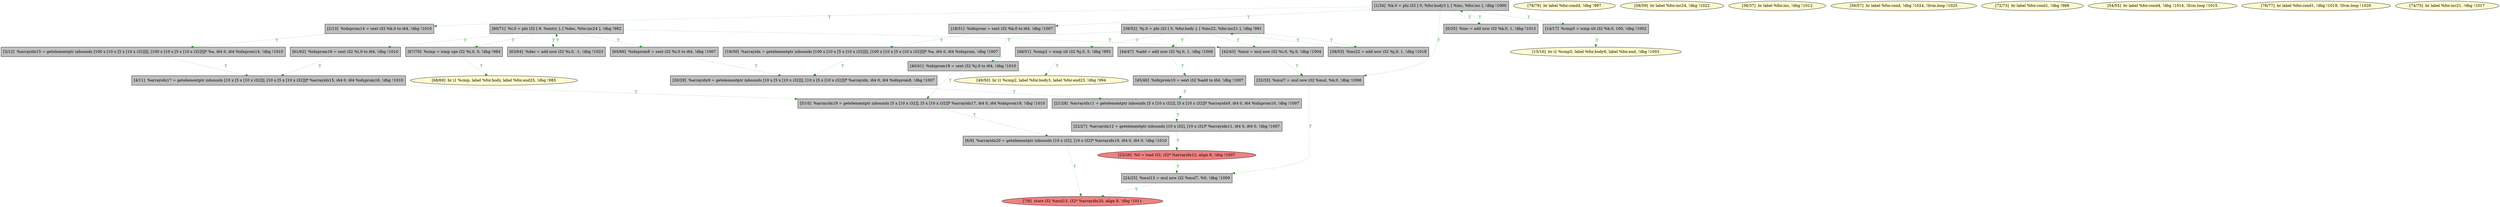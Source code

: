 
digraph G {


node435 [fillcolor=grey,label="[5/10]  %arrayidx19 = getelementptr inbounds [5 x [10 x i32]], [5 x [10 x i32]]* %arrayidx17, i64 0, i64 %idxprom18, !dbg !1010",shape=rectangle,style=filled ]
node434 [fillcolor=grey,label="[40/41]  %idxprom18 = sext i32 %j.0 to i64, !dbg !1010",shape=rectangle,style=filled ]
node433 [fillcolor=grey,label="[4/11]  %arrayidx17 = getelementptr inbounds [10 x [5 x [10 x i32]]], [10 x [5 x [10 x i32]]]* %arrayidx15, i64 0, i64 %idxprom16, !dbg !1010",shape=rectangle,style=filled ]
node432 [fillcolor=lemonchiffon,label="[78/79]  br label %for.cond4, !dbg !997",shape=ellipse,style=filled ]
node430 [fillcolor=grey,label="[3/12]  %arrayidx15 = getelementptr inbounds [100 x [10 x [5 x [10 x i32]]]], [100 x [10 x [5 x [10 x i32]]]]* %a, i64 0, i64 %idxprom14, !dbg !1010",shape=rectangle,style=filled ]
node408 [fillcolor=grey,label="[60/71]  %i.0 = phi i32 [ 9, %entry ], [ %dec, %for.inc24 ], !dbg !982",shape=rectangle,style=filled ]
node406 [fillcolor=lemonchiffon,label="[58/59]  br label %for.inc24, !dbg !1022",shape=ellipse,style=filled ]
node409 [fillcolor=lightcoral,label="[23/26]  %0 = load i32, i32* %arrayidx12, align 8, !dbg !1007",shape=ellipse,style=filled ]
node418 [fillcolor=grey,label="[18/31]  %idxprom = sext i32 %k.0 to i64, !dbg !1007",shape=rectangle,style=filled ]
node404 [fillcolor=grey,label="[44/47]  %add = add nsw i32 %j.0, 1, !dbg !1008",shape=rectangle,style=filled ]
node421 [fillcolor=grey,label="[67/70]  %cmp = icmp sge i32 %i.0, 0, !dbg !984",shape=rectangle,style=filled ]
node407 [fillcolor=lemonchiffon,label="[49/50]  br i1 %cmp2, label %for.body3, label %for.end23, !dbg !994",shape=ellipse,style=filled ]
node427 [fillcolor=grey,label="[21/28]  %arrayidx11 = getelementptr inbounds [5 x [10 x i32]], [5 x [10 x i32]]* %arrayidx9, i64 0, i64 %idxprom10, !dbg !1007",shape=rectangle,style=filled ]
node402 [fillcolor=lightcoral,label="[7/8]  store i32 %mul13, i32* %arrayidx20, align 8, !dbg !1011",shape=ellipse,style=filled ]
node397 [fillcolor=lemonchiffon,label="[36/37]  br label %for.inc, !dbg !1012",shape=ellipse,style=filled ]
node420 [fillcolor=grey,label="[19/30]  %arrayidx = getelementptr inbounds [100 x [10 x [5 x [10 x i32]]]], [100 x [10 x [5 x [10 x i32]]]]* %a, i64 0, i64 %idxprom, !dbg !1007",shape=rectangle,style=filled ]
node396 [fillcolor=grey,label="[0/35]  %inc = add nsw i32 %k.0, 1, !dbg !1013",shape=rectangle,style=filled ]
node405 [fillcolor=lemonchiffon,label="[56/57]  br label %for.cond, !dbg !1024, !llvm.loop !1025",shape=ellipse,style=filled ]
node403 [fillcolor=grey,label="[14/17]  %cmp5 = icmp slt i32 %k.0, 100, !dbg !1002",shape=rectangle,style=filled ]
node429 [fillcolor=lemonchiffon,label="[68/69]  br i1 %cmp, label %for.body, label %for.end25, !dbg !985",shape=ellipse,style=filled ]
node398 [fillcolor=grey,label="[38/53]  %inc22 = add nsw i32 %j.0, 1, !dbg !1018",shape=rectangle,style=filled ]
node422 [fillcolor=grey,label="[65/66]  %idxprom8 = sext i32 %i.0 to i64, !dbg !1007",shape=rectangle,style=filled ]
node410 [fillcolor=lemonchiffon,label="[72/73]  br label %for.cond1, !dbg !988",shape=ellipse,style=filled ]
node400 [fillcolor=grey,label="[6/9]  %arrayidx20 = getelementptr inbounds [10 x i32], [10 x i32]* %arrayidx19, i64 0, i64 0, !dbg !1010",shape=rectangle,style=filled ]
node399 [fillcolor=lemonchiffon,label="[15/16]  br i1 %cmp5, label %for.body6, label %for.end, !dbg !1003",shape=ellipse,style=filled ]
node401 [fillcolor=lemonchiffon,label="[54/55]  br label %for.cond4, !dbg !1014, !llvm.loop !1015",shape=ellipse,style=filled ]
node423 [fillcolor=grey,label="[20/29]  %arrayidx9 = getelementptr inbounds [10 x [5 x [10 x i32]]], [10 x [5 x [10 x i32]]]* %arrayidx, i64 0, i64 %idxprom8, !dbg !1007",shape=rectangle,style=filled ]
node431 [fillcolor=grey,label="[61/62]  %idxprom16 = sext i32 %i.0 to i64, !dbg !1010",shape=rectangle,style=filled ]
node412 [fillcolor=grey,label="[2/13]  %idxprom14 = sext i32 %k.0 to i64, !dbg !1010",shape=rectangle,style=filled ]
node419 [fillcolor=grey,label="[48/51]  %cmp2 = icmp slt i32 %j.0, 5, !dbg !993",shape=rectangle,style=filled ]
node414 [fillcolor=grey,label="[32/33]  %mul7 = mul nsw i32 %mul, %k.0, !dbg !1006",shape=rectangle,style=filled ]
node424 [fillcolor=grey,label="[45/46]  %idxprom10 = sext i32 %add to i64, !dbg !1007",shape=rectangle,style=filled ]
node415 [fillcolor=lemonchiffon,label="[76/77]  br label %for.cond1, !dbg !1019, !llvm.loop !1020",shape=ellipse,style=filled ]
node416 [fillcolor=grey,label="[63/64]  %dec = add nsw i32 %i.0, -1, !dbg !1023",shape=rectangle,style=filled ]
node413 [fillcolor=grey,label="[1/34]  %k.0 = phi i32 [ 0, %for.body3 ], [ %inc, %for.inc ], !dbg !1000",shape=rectangle,style=filled ]
node417 [fillcolor=grey,label="[42/43]  %mul = mul nsw i32 %i.0, %j.0, !dbg !1004",shape=rectangle,style=filled ]
node425 [fillcolor=grey,label="[22/27]  %arrayidx12 = getelementptr inbounds [10 x i32], [10 x i32]* %arrayidx11, i64 0, i64 0, !dbg !1007",shape=rectangle,style=filled ]
node426 [fillcolor=grey,label="[39/52]  %j.0 = phi i32 [ 0, %for.body ], [ %inc22, %for.inc21 ], !dbg !991",shape=rectangle,style=filled ]
node411 [fillcolor=lemonchiffon,label="[74/75]  br label %for.inc21, !dbg !1017",shape=ellipse,style=filled ]
node428 [fillcolor=grey,label="[24/25]  %mul13 = mul nsw i32 %mul7, %0, !dbg !1009",shape=rectangle,style=filled ]

node427->node425 [style=dotted,color=forestgreen,label="T",fontcolor=forestgreen ]
node424->node427 [style=dotted,color=forestgreen,label="T",fontcolor=forestgreen ]
node422->node423 [style=dotted,color=forestgreen,label="T",fontcolor=forestgreen ]
node413->node396 [style=dotted,color=forestgreen,label="T",fontcolor=forestgreen ]
node413->node403 [style=dotted,color=forestgreen,label="T",fontcolor=forestgreen ]
node408->node431 [style=dotted,color=forestgreen,label="T",fontcolor=forestgreen ]
node404->node424 [style=dotted,color=forestgreen,label="T",fontcolor=forestgreen ]
node418->node420 [style=dotted,color=forestgreen,label="T",fontcolor=forestgreen ]
node408->node417 [style=dotted,color=forestgreen,label="T",fontcolor=forestgreen ]
node408->node421 [style=dotted,color=forestgreen,label="T",fontcolor=forestgreen ]
node426->node398 [style=dotted,color=forestgreen,label="T",fontcolor=forestgreen ]
node435->node400 [style=dotted,color=forestgreen,label="T",fontcolor=forestgreen ]
node413->node418 [style=dotted,color=forestgreen,label="T",fontcolor=forestgreen ]
node431->node433 [style=dotted,color=forestgreen,label="T",fontcolor=forestgreen ]
node423->node427 [style=dotted,color=forestgreen,label="T",fontcolor=forestgreen ]
node408->node422 [style=dotted,color=forestgreen,label="T",fontcolor=forestgreen ]
node414->node428 [style=dotted,color=forestgreen,label="T",fontcolor=forestgreen ]
node434->node435 [style=dotted,color=forestgreen,label="T",fontcolor=forestgreen ]
node433->node435 [style=dotted,color=forestgreen,label="T",fontcolor=forestgreen ]
node421->node429 [style=dotted,color=forestgreen,label="T",fontcolor=forestgreen ]
node413->node412 [style=dotted,color=forestgreen,label="T",fontcolor=forestgreen ]
node408->node416 [style=dotted,color=forestgreen,label="T",fontcolor=forestgreen ]
node426->node417 [style=dotted,color=forestgreen,label="T",fontcolor=forestgreen ]
node403->node399 [style=dotted,color=forestgreen,label="T",fontcolor=forestgreen ]
node412->node430 [style=dotted,color=forestgreen,label="T",fontcolor=forestgreen ]
node420->node423 [style=dotted,color=forestgreen,label="T",fontcolor=forestgreen ]
node396->node413 [style=dotted,color=forestgreen,label="T",fontcolor=forestgreen ]
node426->node419 [style=dotted,color=forestgreen,label="T",fontcolor=forestgreen ]
node409->node428 [style=dotted,color=forestgreen,label="T",fontcolor=forestgreen ]
node430->node433 [style=dotted,color=forestgreen,label="T",fontcolor=forestgreen ]
node428->node402 [style=dotted,color=forestgreen,label="T",fontcolor=forestgreen ]
node419->node407 [style=dotted,color=forestgreen,label="T",fontcolor=forestgreen ]
node426->node434 [style=dotted,color=forestgreen,label="T",fontcolor=forestgreen ]
node398->node426 [style=dotted,color=forestgreen,label="T",fontcolor=forestgreen ]
node416->node408 [style=dotted,color=forestgreen,label="T",fontcolor=forestgreen ]
node400->node402 [style=dotted,color=forestgreen,label="T",fontcolor=forestgreen ]
node413->node414 [style=dotted,color=forestgreen,label="T",fontcolor=forestgreen ]
node426->node404 [style=dotted,color=forestgreen,label="T",fontcolor=forestgreen ]
node417->node414 [style=dotted,color=forestgreen,label="T",fontcolor=forestgreen ]
node425->node409 [style=dotted,color=forestgreen,label="T",fontcolor=forestgreen ]


}
